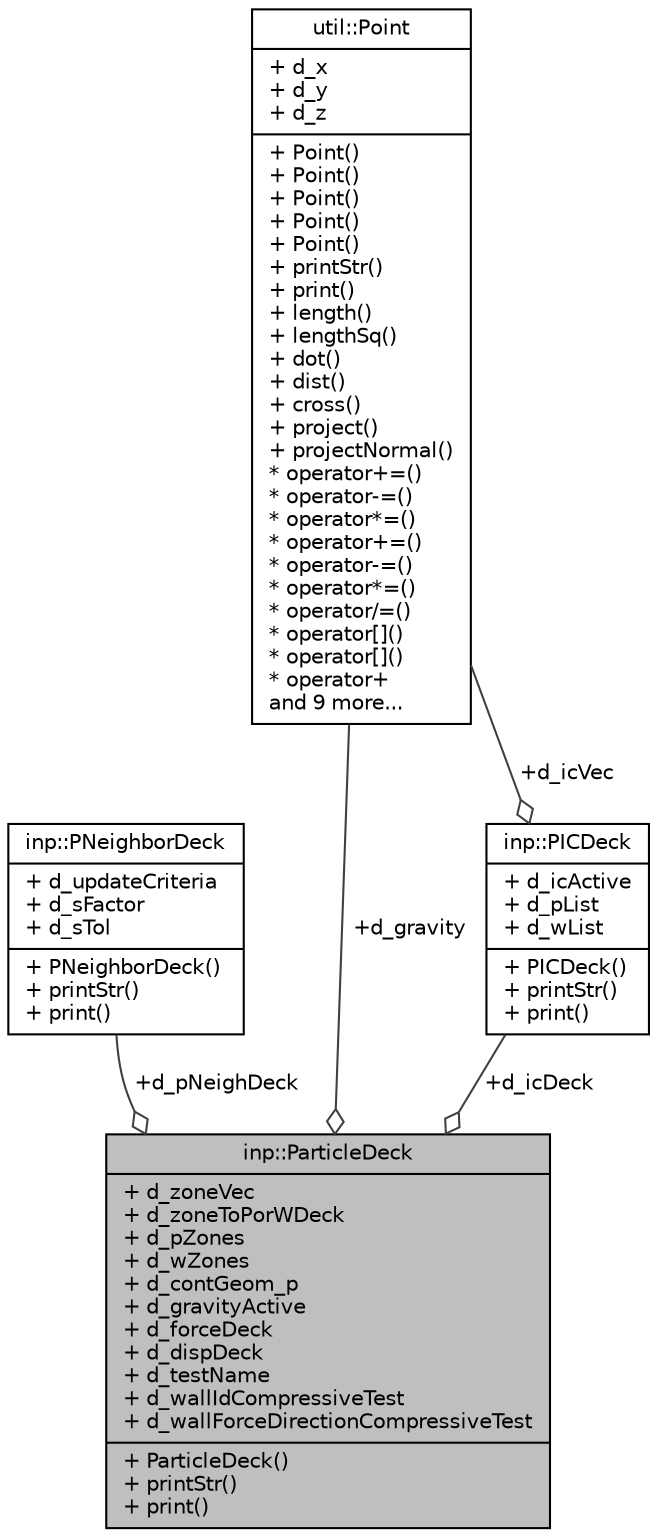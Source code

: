 digraph "inp::ParticleDeck"
{
  edge [fontname="Helvetica",fontsize="10",labelfontname="Helvetica",labelfontsize="10"];
  node [fontname="Helvetica",fontsize="10",shape=record];
  Node1 [label="{inp::ParticleDeck\n|+ d_zoneVec\l+ d_zoneToPorWDeck\l+ d_pZones\l+ d_wZones\l+ d_contGeom_p\l+ d_gravityActive\l+ d_forceDeck\l+ d_dispDeck\l+ d_testName\l+ d_wallIdCompressiveTest\l+ d_wallForceDirectionCompressiveTest\l|+ ParticleDeck()\l+ printStr()\l+ print()\l}",height=0.2,width=0.4,color="black", fillcolor="grey75", style="filled", fontcolor="black"];
  Node2 -> Node1 [color="grey25",fontsize="10",style="solid",label=" +d_pNeighDeck" ,arrowhead="odiamond",fontname="Helvetica"];
  Node2 [label="{inp::PNeighborDeck\n|+ d_updateCriteria\l+ d_sFactor\l+ d_sTol\l|+ PNeighborDeck()\l+ printStr()\l+ print()\l}",height=0.2,width=0.4,color="black", fillcolor="white", style="filled",URL="$structinp_1_1PNeighborDeck.html",tooltip="User-input data for particle neighbor search. "];
  Node3 -> Node1 [color="grey25",fontsize="10",style="solid",label=" +d_icDeck" ,arrowhead="odiamond",fontname="Helvetica"];
  Node3 [label="{inp::PICDeck\n|+ d_icActive\l+ d_pList\l+ d_wList\l|+ PICDeck()\l+ printStr()\l+ print()\l}",height=0.2,width=0.4,color="black", fillcolor="white", style="filled",URL="$structinp_1_1PICDeck.html",tooltip="User-input data for particle neighbor search. "];
  Node4 -> Node3 [color="grey25",fontsize="10",style="solid",label=" +d_icVec" ,arrowhead="odiamond",fontname="Helvetica"];
  Node4 [label="{util::Point\n|+ d_x\l+ d_y\l+ d_z\l|+ Point()\l+ Point()\l+ Point()\l+ Point()\l+ Point()\l+ printStr()\l+ print()\l+ length()\l+ lengthSq()\l+ dot()\l+ dist()\l+ cross()\l+ project()\l+ projectNormal()\l* operator+=()\l* operator-=()\l* operator*=()\l* operator+=()\l* operator-=()\l* operator*=()\l* operator/=()\l* operator[]()\l* operator[]()\l* operator+\land 9 more...\l}",height=0.2,width=0.4,color="black", fillcolor="white", style="filled",URL="$structutil_1_1Point.html",tooltip="A structure to represent 3d vectors. "];
  Node4 -> Node1 [color="grey25",fontsize="10",style="solid",label=" +d_gravity" ,arrowhead="odiamond",fontname="Helvetica"];
}
